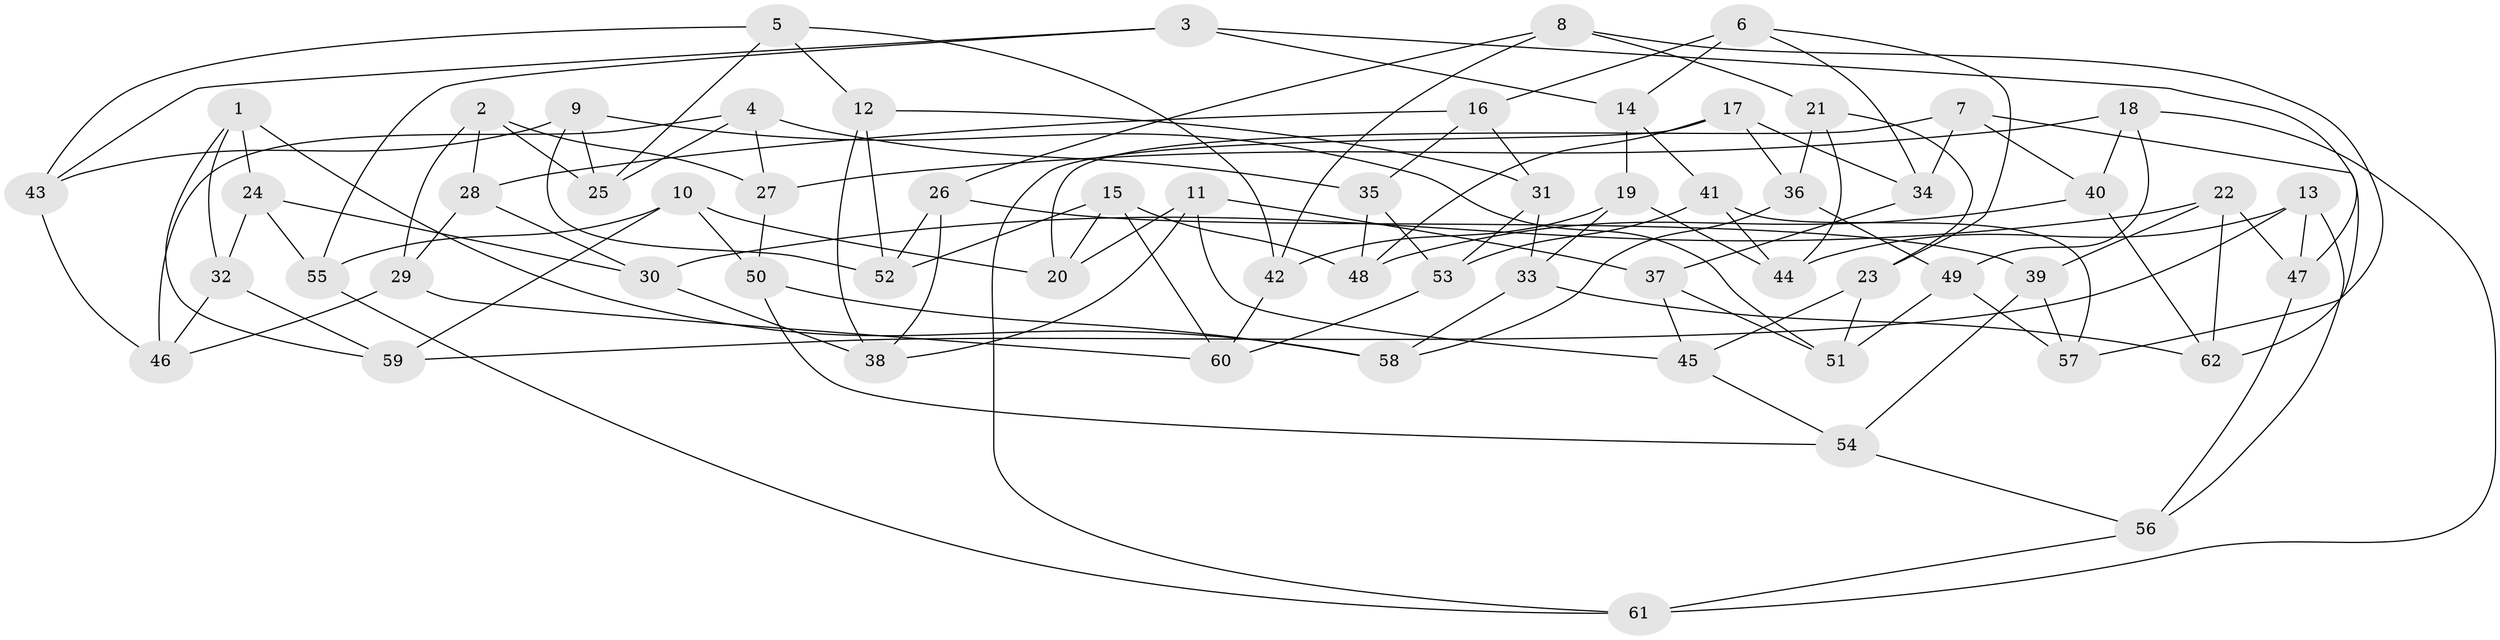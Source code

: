 // Generated by graph-tools (version 1.1) at 2025/56/03/09/25 04:56:46]
// undirected, 62 vertices, 124 edges
graph export_dot {
graph [start="1"]
  node [color=gray90,style=filled];
  1;
  2;
  3;
  4;
  5;
  6;
  7;
  8;
  9;
  10;
  11;
  12;
  13;
  14;
  15;
  16;
  17;
  18;
  19;
  20;
  21;
  22;
  23;
  24;
  25;
  26;
  27;
  28;
  29;
  30;
  31;
  32;
  33;
  34;
  35;
  36;
  37;
  38;
  39;
  40;
  41;
  42;
  43;
  44;
  45;
  46;
  47;
  48;
  49;
  50;
  51;
  52;
  53;
  54;
  55;
  56;
  57;
  58;
  59;
  60;
  61;
  62;
  1 -- 59;
  1 -- 58;
  1 -- 24;
  1 -- 32;
  2 -- 27;
  2 -- 29;
  2 -- 28;
  2 -- 25;
  3 -- 14;
  3 -- 55;
  3 -- 43;
  3 -- 47;
  4 -- 25;
  4 -- 27;
  4 -- 46;
  4 -- 35;
  5 -- 12;
  5 -- 25;
  5 -- 43;
  5 -- 42;
  6 -- 23;
  6 -- 34;
  6 -- 16;
  6 -- 14;
  7 -- 40;
  7 -- 34;
  7 -- 62;
  7 -- 20;
  8 -- 57;
  8 -- 26;
  8 -- 21;
  8 -- 42;
  9 -- 25;
  9 -- 51;
  9 -- 43;
  9 -- 52;
  10 -- 55;
  10 -- 59;
  10 -- 50;
  10 -- 20;
  11 -- 45;
  11 -- 37;
  11 -- 38;
  11 -- 20;
  12 -- 31;
  12 -- 52;
  12 -- 38;
  13 -- 59;
  13 -- 56;
  13 -- 47;
  13 -- 44;
  14 -- 41;
  14 -- 19;
  15 -- 20;
  15 -- 52;
  15 -- 60;
  15 -- 48;
  16 -- 28;
  16 -- 35;
  16 -- 31;
  17 -- 34;
  17 -- 36;
  17 -- 61;
  17 -- 48;
  18 -- 40;
  18 -- 61;
  18 -- 49;
  18 -- 27;
  19 -- 33;
  19 -- 42;
  19 -- 44;
  21 -- 36;
  21 -- 23;
  21 -- 44;
  22 -- 47;
  22 -- 30;
  22 -- 62;
  22 -- 39;
  23 -- 51;
  23 -- 45;
  24 -- 30;
  24 -- 32;
  24 -- 55;
  26 -- 39;
  26 -- 38;
  26 -- 52;
  27 -- 50;
  28 -- 29;
  28 -- 30;
  29 -- 46;
  29 -- 60;
  30 -- 38;
  31 -- 33;
  31 -- 53;
  32 -- 46;
  32 -- 59;
  33 -- 62;
  33 -- 58;
  34 -- 37;
  35 -- 53;
  35 -- 48;
  36 -- 49;
  36 -- 58;
  37 -- 45;
  37 -- 51;
  39 -- 54;
  39 -- 57;
  40 -- 62;
  40 -- 48;
  41 -- 57;
  41 -- 44;
  41 -- 53;
  42 -- 60;
  43 -- 46;
  45 -- 54;
  47 -- 56;
  49 -- 57;
  49 -- 51;
  50 -- 58;
  50 -- 54;
  53 -- 60;
  54 -- 56;
  55 -- 61;
  56 -- 61;
}
